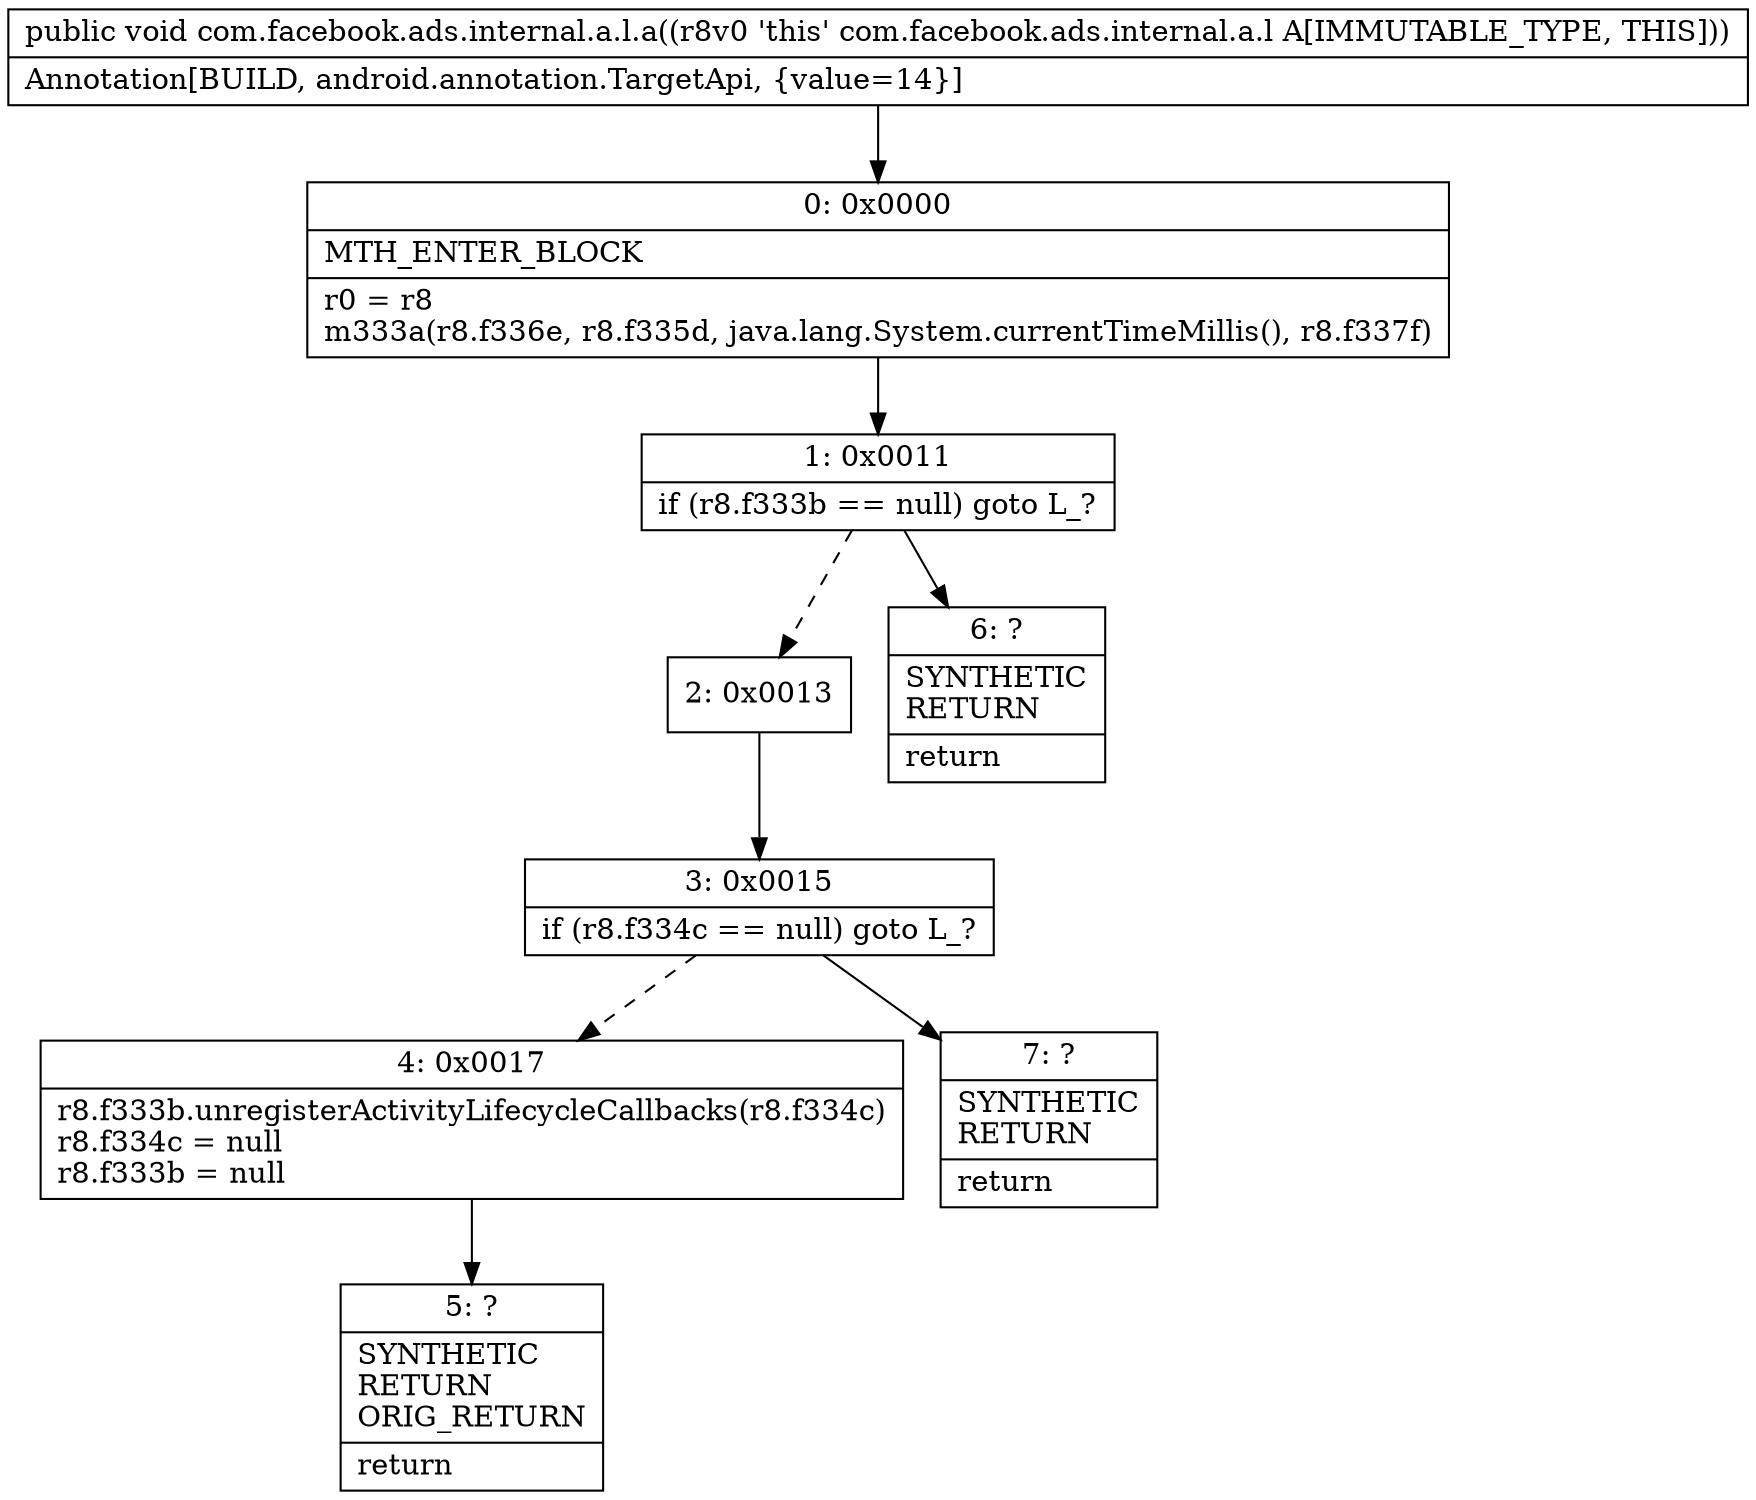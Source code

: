 digraph "CFG forcom.facebook.ads.internal.a.l.a()V" {
Node_0 [shape=record,label="{0\:\ 0x0000|MTH_ENTER_BLOCK\l|r0 = r8\lm333a(r8.f336e, r8.f335d, java.lang.System.currentTimeMillis(), r8.f337f)\l}"];
Node_1 [shape=record,label="{1\:\ 0x0011|if (r8.f333b == null) goto L_?\l}"];
Node_2 [shape=record,label="{2\:\ 0x0013}"];
Node_3 [shape=record,label="{3\:\ 0x0015|if (r8.f334c == null) goto L_?\l}"];
Node_4 [shape=record,label="{4\:\ 0x0017|r8.f333b.unregisterActivityLifecycleCallbacks(r8.f334c)\lr8.f334c = null\lr8.f333b = null\l}"];
Node_5 [shape=record,label="{5\:\ ?|SYNTHETIC\lRETURN\lORIG_RETURN\l|return\l}"];
Node_6 [shape=record,label="{6\:\ ?|SYNTHETIC\lRETURN\l|return\l}"];
Node_7 [shape=record,label="{7\:\ ?|SYNTHETIC\lRETURN\l|return\l}"];
MethodNode[shape=record,label="{public void com.facebook.ads.internal.a.l.a((r8v0 'this' com.facebook.ads.internal.a.l A[IMMUTABLE_TYPE, THIS]))  | Annotation[BUILD, android.annotation.TargetApi, \{value=14\}]\l}"];
MethodNode -> Node_0;
Node_0 -> Node_1;
Node_1 -> Node_2[style=dashed];
Node_1 -> Node_6;
Node_2 -> Node_3;
Node_3 -> Node_4[style=dashed];
Node_3 -> Node_7;
Node_4 -> Node_5;
}

